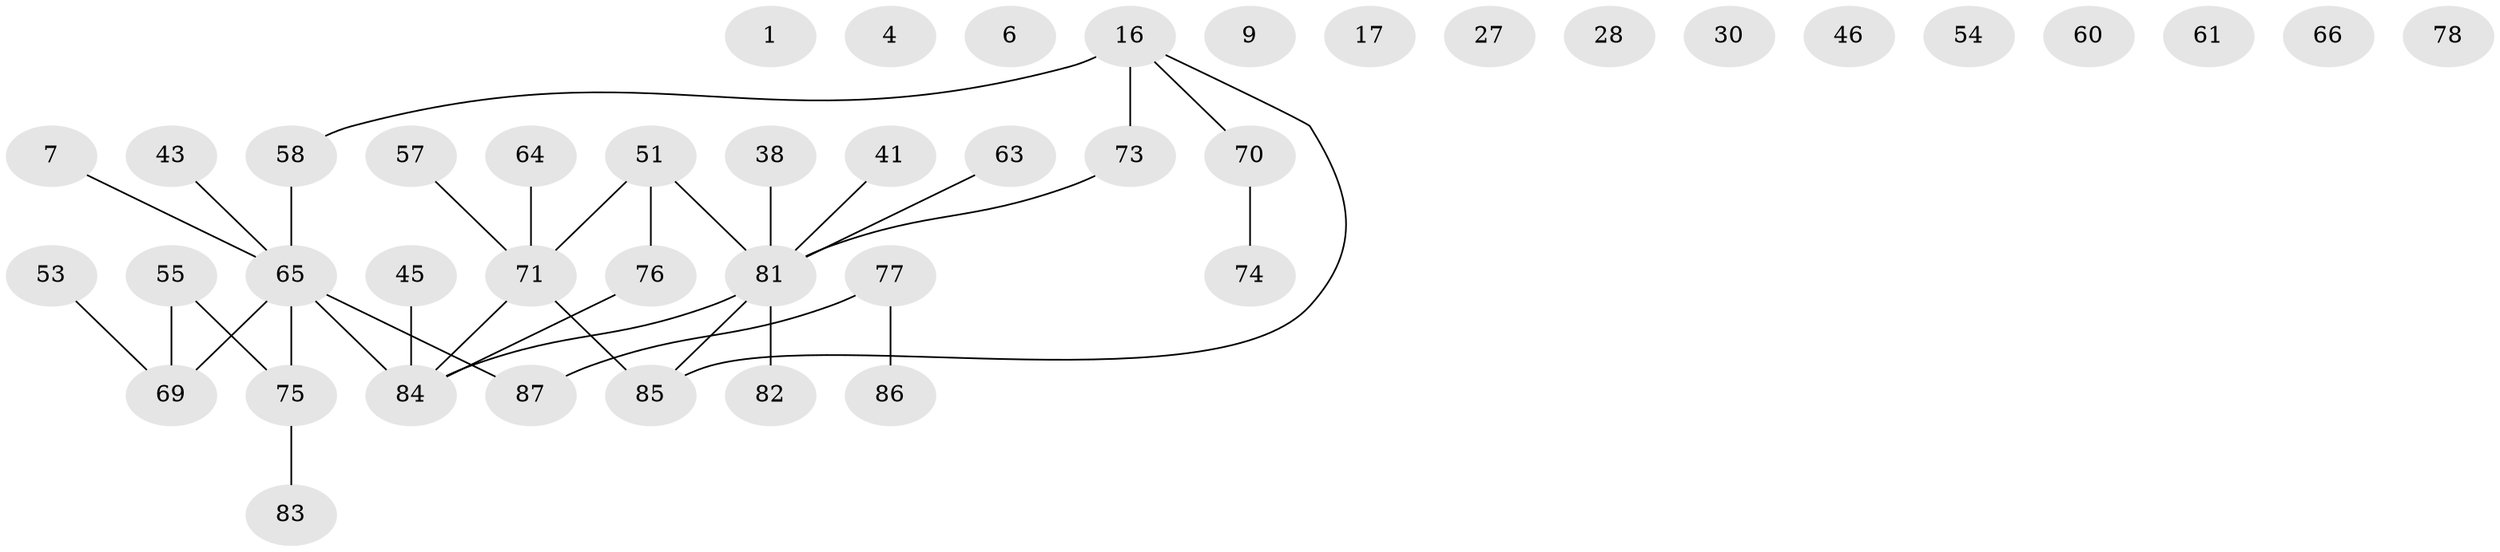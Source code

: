 // original degree distribution, {0: 0.11494252873563218, 1: 0.2988505747126437, 3: 0.16091954022988506, 6: 0.022988505747126436, 4: 0.13793103448275862, 2: 0.26436781609195403}
// Generated by graph-tools (version 1.1) at 2025/40/03/09/25 04:40:23]
// undirected, 43 vertices, 34 edges
graph export_dot {
graph [start="1"]
  node [color=gray90,style=filled];
  1;
  4;
  6;
  7;
  9;
  16 [super="+5"];
  17;
  27;
  28;
  30 [super="+15"];
  38;
  41;
  43;
  45;
  46;
  51 [super="+40"];
  53 [super="+32"];
  54;
  55;
  57;
  58 [super="+26"];
  60 [super="+3+10"];
  61 [super="+12+13"];
  63;
  64;
  65 [super="+8+49"];
  66;
  69 [super="+44+56+59"];
  70;
  71 [super="+37+48+42+68"];
  73 [super="+33"];
  74;
  75 [super="+25+62"];
  76 [super="+31"];
  77;
  78 [super="+35"];
  81 [super="+22+34+39"];
  82 [super="+36"];
  83;
  84 [super="+79+80+72"];
  85;
  86;
  87;
  7 -- 65;
  16 -- 70;
  16 -- 73 [weight=2];
  16 -- 85;
  16 -- 58;
  38 -- 81;
  41 -- 81;
  43 -- 65;
  45 -- 84;
  51 -- 81 [weight=2];
  51 -- 76;
  51 -- 71 [weight=2];
  53 -- 69;
  55 -- 75;
  55 -- 69 [weight=2];
  57 -- 71;
  58 -- 65;
  63 -- 81;
  64 -- 71;
  65 -- 84 [weight=3];
  65 -- 69 [weight=3];
  65 -- 87;
  65 -- 75;
  70 -- 74;
  71 -- 85;
  71 -- 84 [weight=2];
  73 -- 81;
  75 -- 83;
  76 -- 84;
  77 -- 86;
  77 -- 87;
  81 -- 85;
  81 -- 84;
  81 -- 82;
}

